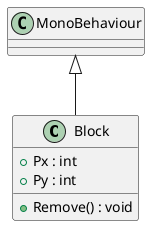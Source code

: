 @startuml
class Block {
    + Px : int
    + Py : int
    + Remove() : void
}
MonoBehaviour <|-- Block
@enduml
